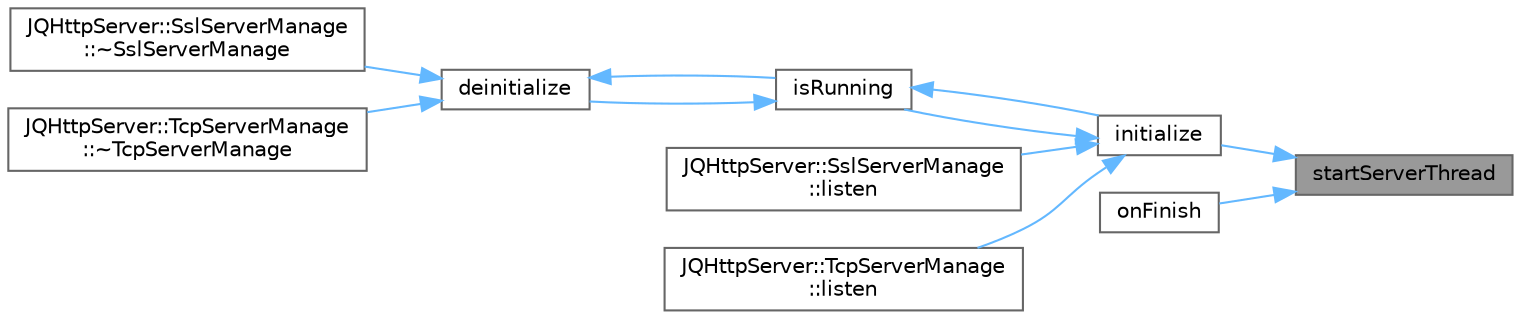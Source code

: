 digraph "startServerThread"
{
 // LATEX_PDF_SIZE
  bgcolor="transparent";
  edge [fontname=Helvetica,fontsize=10,labelfontname=Helvetica,labelfontsize=10];
  node [fontname=Helvetica,fontsize=10,shape=box,height=0.2,width=0.4];
  rankdir="RL";
  Node1 [id="Node000001",label="startServerThread",height=0.2,width=0.4,color="gray40", fillcolor="grey60", style="filled", fontcolor="black",tooltip="启动服务器线程。"];
  Node1 -> Node2 [id="edge1_Node000001_Node000002",dir="back",color="steelblue1",style="solid",tooltip=" "];
  Node2 [id="Node000002",label="initialize",height=0.2,width=0.4,color="grey40", fillcolor="white", style="filled",URL="$class_j_q_http_server_1_1_abstract_manage.html#ab3e7cc706c522b3231f9156bba461436",tooltip="初始化。"];
  Node2 -> Node3 [id="edge2_Node000002_Node000003",dir="back",color="steelblue1",style="solid",tooltip=" "];
  Node3 [id="Node000003",label="isRunning",height=0.2,width=0.4,color="grey40", fillcolor="white", style="filled",URL="$class_j_q_http_server_1_1_abstract_manage.html#ae18fdecaaf0c007c3063f6f673633b91",tooltip="检查是否正在运行。"];
  Node3 -> Node4 [id="edge3_Node000003_Node000004",dir="back",color="steelblue1",style="solid",tooltip=" "];
  Node4 [id="Node000004",label="deinitialize",height=0.2,width=0.4,color="grey40", fillcolor="white", style="filled",URL="$class_j_q_http_server_1_1_abstract_manage.html#a5f040a4635c90c304d5d3d0a760ed383",tooltip="反初始化。"];
  Node4 -> Node3 [id="edge4_Node000004_Node000003",dir="back",color="steelblue1",style="solid",tooltip=" "];
  Node4 -> Node5 [id="edge5_Node000004_Node000005",dir="back",color="steelblue1",style="solid",tooltip=" "];
  Node5 [id="Node000005",label="JQHttpServer::SslServerManage\l::~SslServerManage",height=0.2,width=0.4,color="grey40", fillcolor="white", style="filled",URL="$class_j_q_http_server_1_1_ssl_server_manage.html#a247227d292dd8bcf91459962e6f62542",tooltip="析构函数。"];
  Node4 -> Node6 [id="edge6_Node000004_Node000006",dir="back",color="steelblue1",style="solid",tooltip=" "];
  Node6 [id="Node000006",label="JQHttpServer::TcpServerManage\l::~TcpServerManage",height=0.2,width=0.4,color="grey40", fillcolor="white", style="filled",URL="$class_j_q_http_server_1_1_tcp_server_manage.html#a2c6f25d74941e636f40a974564ba0e20",tooltip="析构函数。"];
  Node3 -> Node2 [id="edge7_Node000003_Node000002",dir="back",color="steelblue1",style="solid",tooltip=" "];
  Node2 -> Node7 [id="edge8_Node000002_Node000007",dir="back",color="steelblue1",style="solid",tooltip=" "];
  Node7 [id="Node000007",label="JQHttpServer::SslServerManage\l::listen",height=0.2,width=0.4,color="grey40", fillcolor="white", style="filled",URL="$class_j_q_http_server_1_1_ssl_server_manage.html#a643d4c1cb7c9ccedbc20b61bf3d381d5",tooltip="监听。"];
  Node2 -> Node8 [id="edge9_Node000002_Node000008",dir="back",color="steelblue1",style="solid",tooltip=" "];
  Node8 [id="Node000008",label="JQHttpServer::TcpServerManage\l::listen",height=0.2,width=0.4,color="grey40", fillcolor="white", style="filled",URL="$class_j_q_http_server_1_1_tcp_server_manage.html#a3507638c85bec2a3f3d7a621c9fe8fa8",tooltip="监听。"];
  Node1 -> Node9 [id="edge10_Node000001_Node000009",dir="back",color="steelblue1",style="solid",tooltip=" "];
  Node9 [id="Node000009",label="onFinish",height=0.2,width=0.4,color="grey40", fillcolor="white", style="filled",URL="$class_j_q_http_server_1_1_abstract_manage.html#acef200f77a155c73fff25a83b105c1ed",tooltip="完成时调用。"];
}
